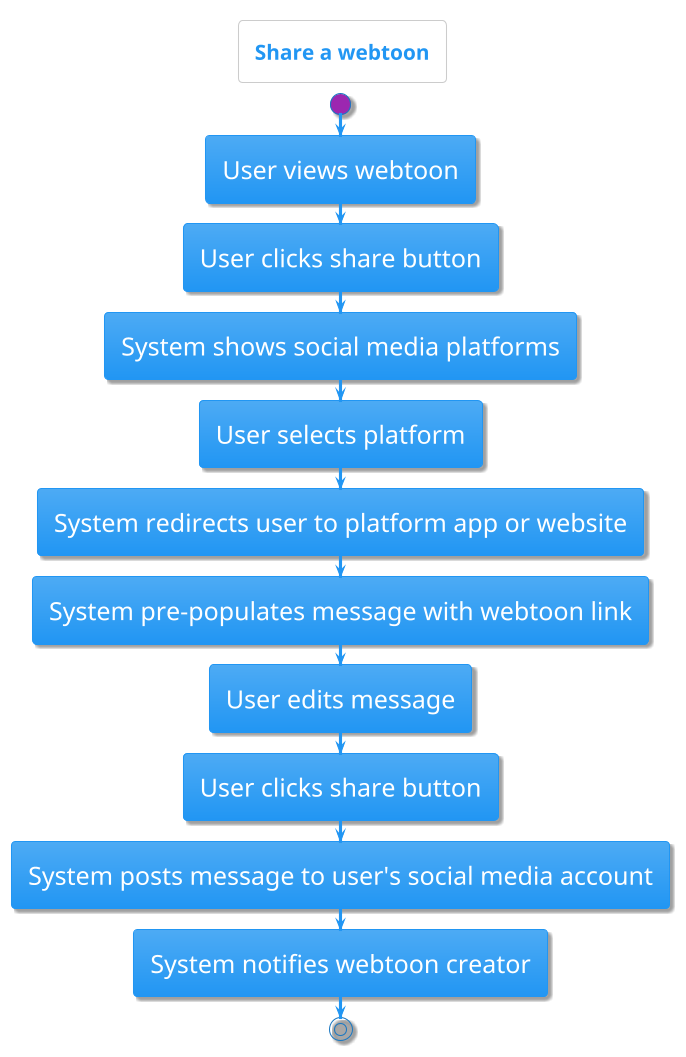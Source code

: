 @startuml
!theme materia
title Share a webtoon
skinparam defaultFontSize 24

start
:User views webtoon;
:User clicks share button;
:System shows social media platforms;
:User selects platform;
:System redirects user to platform app or website;
:System pre-populates message with webtoon link;
:User edits message;
:User clicks share button;
:System posts message to user's social media account;
:System notifies webtoon creator;
stop
@enduml